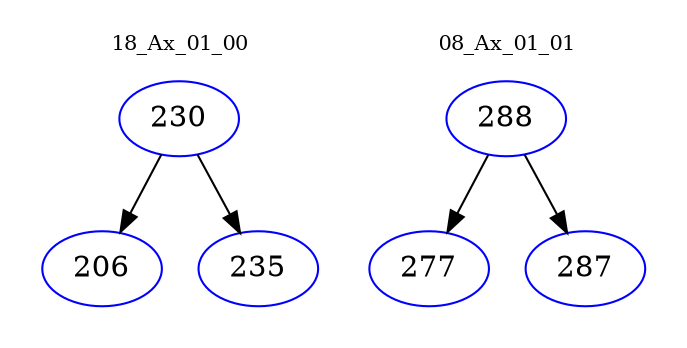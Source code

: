 digraph{
subgraph cluster_0 {
color = white
label = "18_Ax_01_00";
fontsize=10;
T0_230 [label="230", color="blue"]
T0_230 -> T0_206 [color="black"]
T0_206 [label="206", color="blue"]
T0_230 -> T0_235 [color="black"]
T0_235 [label="235", color="blue"]
}
subgraph cluster_1 {
color = white
label = "08_Ax_01_01";
fontsize=10;
T1_288 [label="288", color="blue"]
T1_288 -> T1_277 [color="black"]
T1_277 [label="277", color="blue"]
T1_288 -> T1_287 [color="black"]
T1_287 [label="287", color="blue"]
}
}
